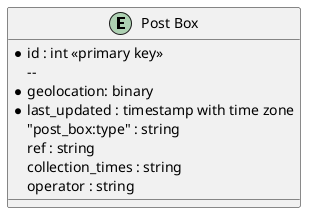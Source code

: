 @startuml


entity "Post Box" as amenity=post_box {

  *id : int <<primary key>>
  --
  * geolocation: binary
  *last_updated : timestamp with time zone
  "post_box:type" : string
  ref : string
  collection_times : string
  operator : string
}

@enduml
